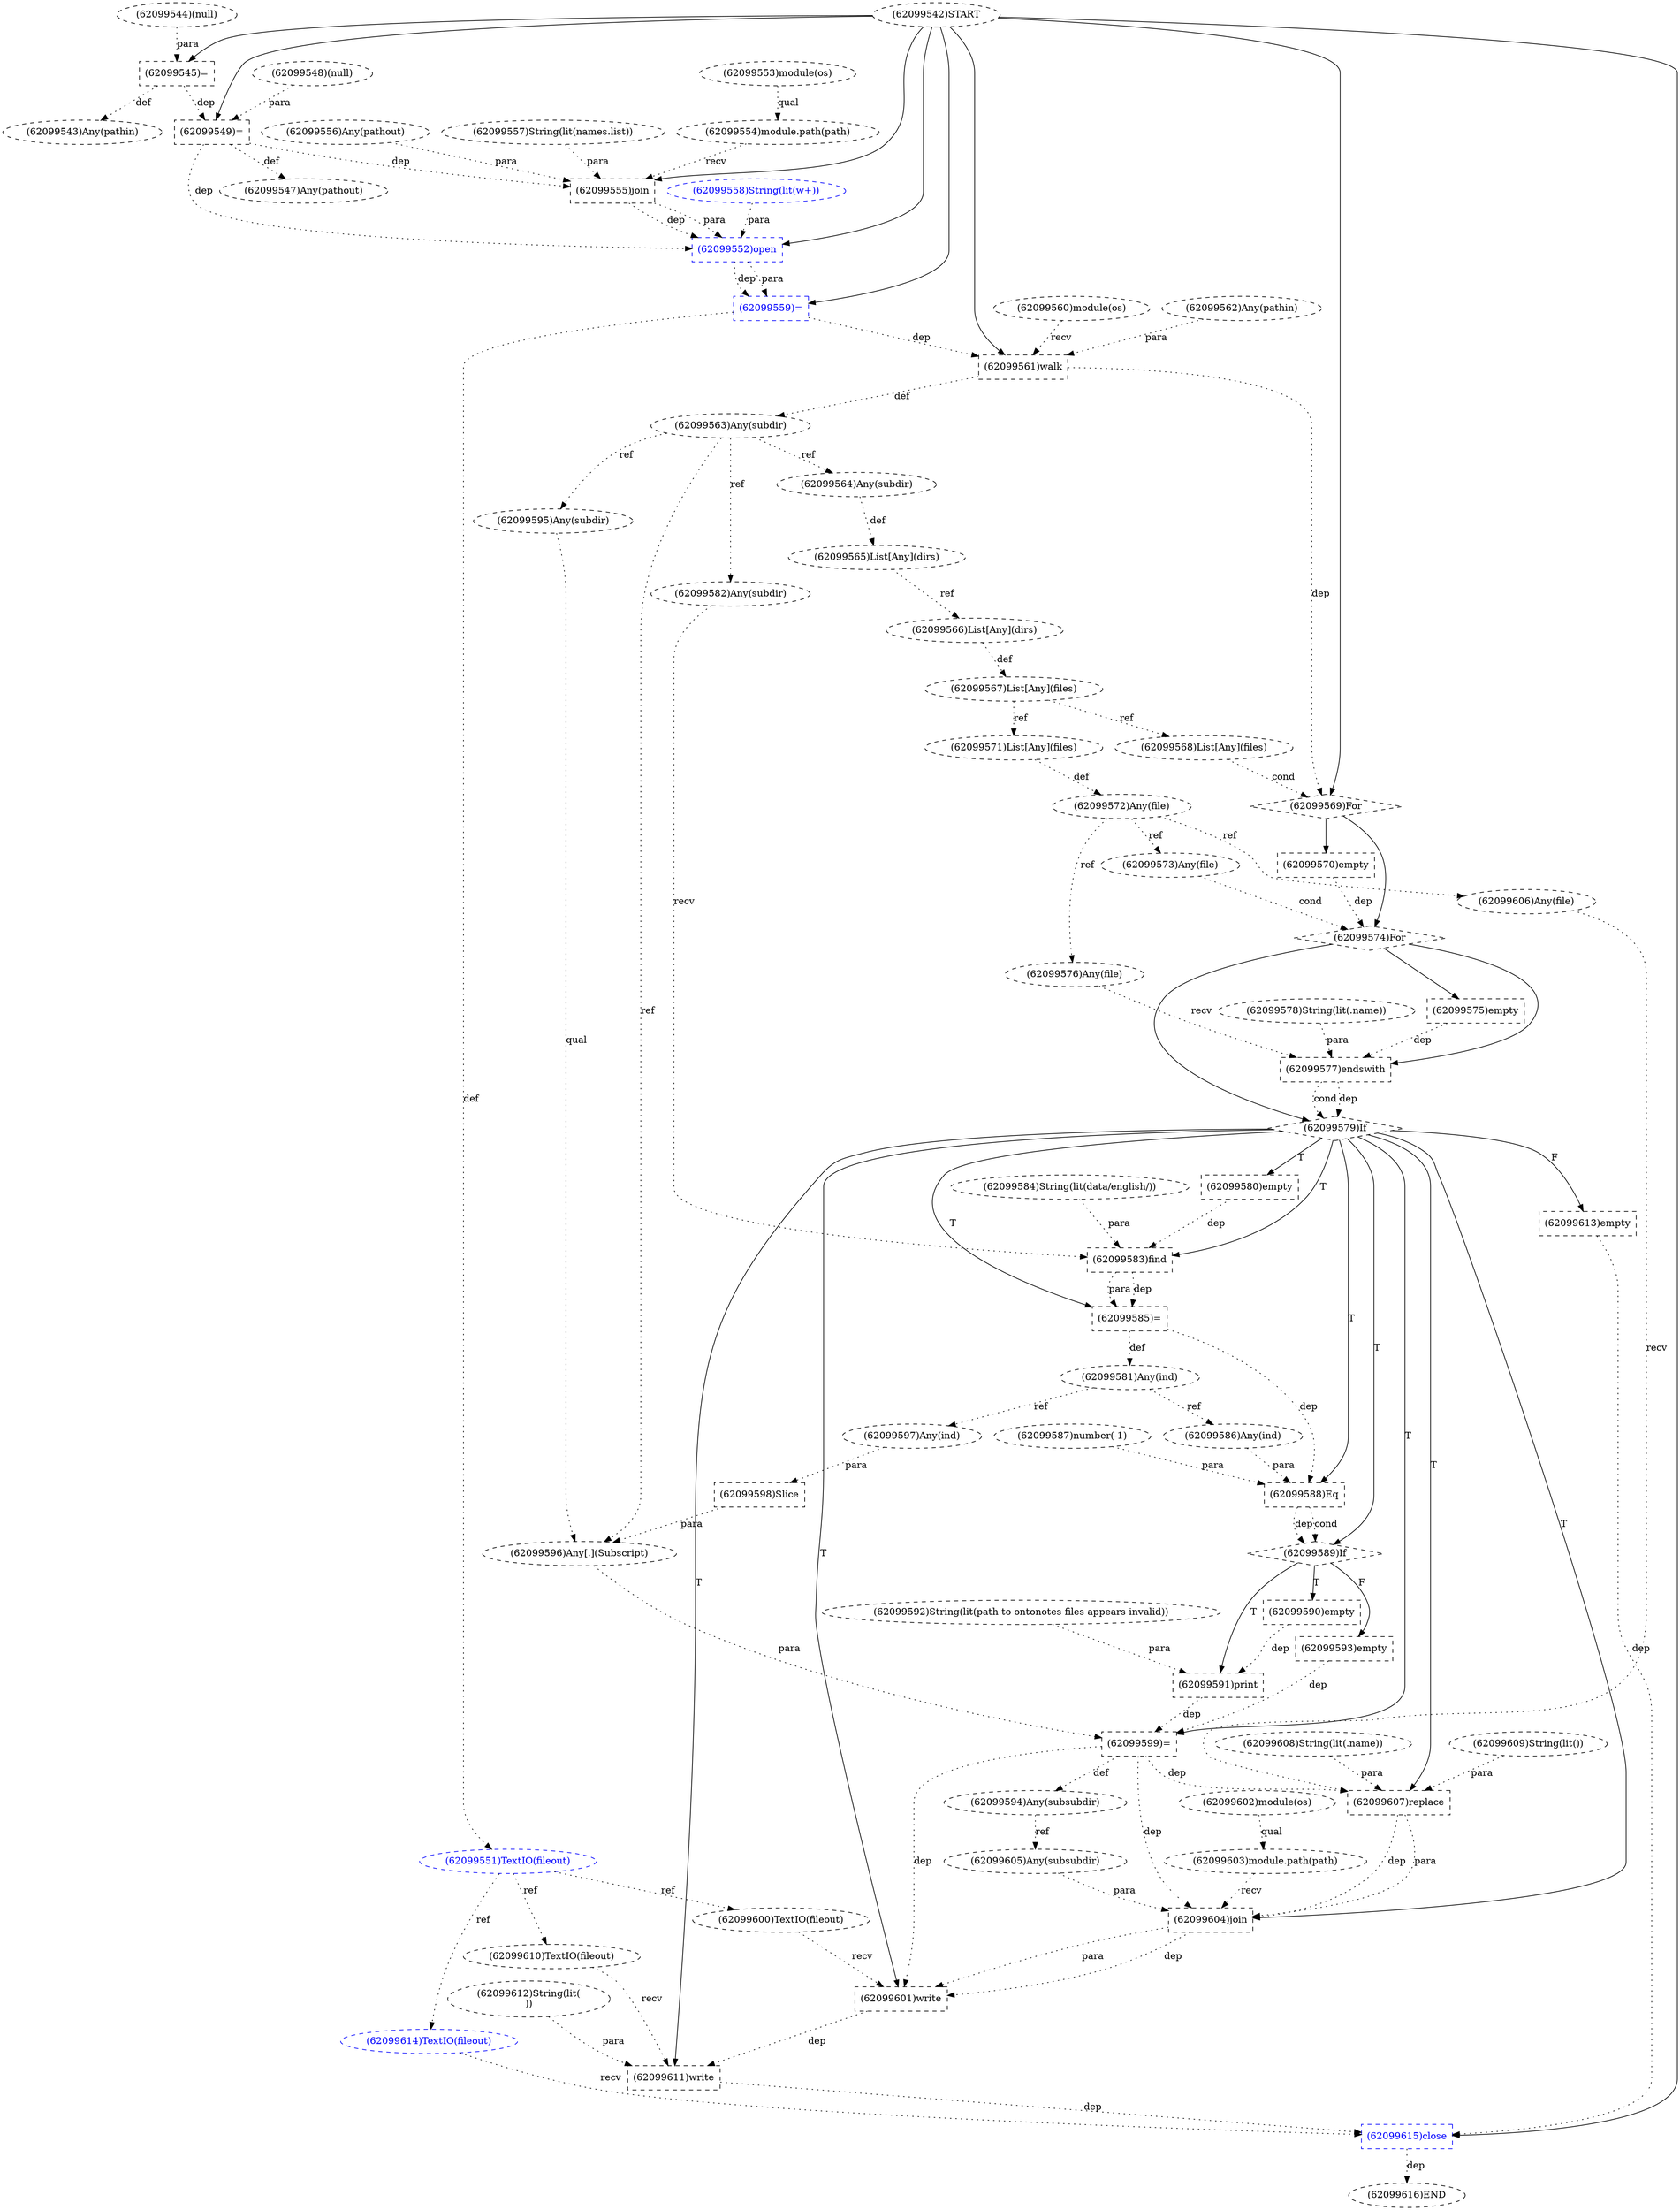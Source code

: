 digraph G {
1 [label="(62099562)Any(pathin)" shape=ellipse style=dashed]
2 [label="(62099610)TextIO(fileout)" shape=ellipse style=dashed]
3 [label="(62099600)TextIO(fileout)" shape=ellipse style=dashed]
4 [label="(62099616)END" style=dashed]
5 [label="(62099564)Any(subdir)" shape=ellipse style=dashed]
6 [label="(62099582)Any(subdir)" shape=ellipse style=dashed]
7 [label="(62099586)Any(ind)" shape=ellipse style=dashed]
8 [label="(62099606)Any(file)" shape=ellipse style=dashed]
9 [label="(62099584)String(lit(data/english/))" shape=ellipse style=dashed]
10 [label="(62099575)empty" shape=box style=dashed]
11 [label="(62099601)write" shape=box style=dashed]
12 [label="(62099552)open" shape=box style=dashed color=blue fontcolor=blue]
13 [label="(62099568)List[Any](files)" shape=ellipse style=dashed]
14 [label="(62099585)=" shape=box style=dashed]
15 [label="(62099607)replace" shape=box style=dashed]
16 [label="(62099613)empty" shape=box style=dashed]
17 [label="(62099542)START" style=dashed]
18 [label="(62099594)Any(subsubdir)" shape=ellipse style=dashed]
19 [label="(62099558)String(lit(w+))" shape=ellipse style=dashed color=blue fontcolor=blue]
20 [label="(62099563)Any(subdir)" shape=ellipse style=dashed]
21 [label="(62099571)List[Any](files)" shape=ellipse style=dashed]
22 [label="(62099615)close" shape=box style=dashed color=blue fontcolor=blue]
23 [label="(62099587)number(-1)" shape=ellipse style=dashed]
24 [label="(62099556)Any(pathout)" shape=ellipse style=dashed]
25 [label="(62099549)=" shape=box style=dashed]
26 [label="(62099566)List[Any](dirs)" shape=ellipse style=dashed]
27 [label="(62099567)List[Any](files)" shape=ellipse style=dashed]
28 [label="(62099578)String(lit(.name))" shape=ellipse style=dashed]
29 [label="(62099570)empty" shape=box style=dashed]
30 [label="(62099609)String(lit())" shape=ellipse style=dashed]
31 [label="(62099611)write" shape=box style=dashed]
32 [label="(62099604)join" shape=box style=dashed]
33 [label="(62099614)TextIO(fileout)" shape=ellipse style=dashed color=blue fontcolor=blue]
34 [label="(62099577)endswith" shape=box style=dashed]
35 [label="(62099543)Any(pathin)" shape=ellipse style=dashed]
36 [label="(62099551)TextIO(fileout)" shape=ellipse style=dashed color=blue fontcolor=blue]
37 [label="(62099595)Any(subdir)" shape=ellipse style=dashed]
38 [label="(62099581)Any(ind)" shape=ellipse style=dashed]
39 [label="(62099593)empty" shape=box style=dashed]
40 [label="(62099580)empty" shape=box style=dashed]
41 [label="(62099598)Slice" shape=box style=dashed]
42 [label="(62099588)Eq" shape=box style=dashed]
43 [label="(62099589)If" shape=diamond style=dashed]
44 [label="(62099603)module.path(path)" shape=ellipse style=dashed]
45 [label="(62099555)join" shape=box style=dashed]
46 [label="(62099590)empty" shape=box style=dashed]
47 [label="(62099605)Any(subsubdir)" shape=ellipse style=dashed]
48 [label="(62099545)=" shape=box style=dashed]
49 [label="(62099554)module.path(path)" shape=ellipse style=dashed]
50 [label="(62099602)module(os)" shape=ellipse style=dashed]
51 [label="(62099583)find" shape=box style=dashed]
52 [label="(62099561)walk" shape=box style=dashed]
53 [label="(62099597)Any(ind)" shape=ellipse style=dashed]
54 [label="(62099548)(null)" shape=ellipse style=dashed]
55 [label="(62099574)For" shape=diamond style=dashed]
56 [label="(62099557)String(lit(names.list))" shape=ellipse style=dashed]
57 [label="(62099559)=" shape=box style=dashed color=blue fontcolor=blue]
58 [label="(62099576)Any(file)" shape=ellipse style=dashed]
59 [label="(62099573)Any(file)" shape=ellipse style=dashed]
60 [label="(62099599)=" shape=box style=dashed]
61 [label="(62099608)String(lit(.name))" shape=ellipse style=dashed]
62 [label="(62099612)String(lit(
))" shape=ellipse style=dashed]
63 [label="(62099591)print" shape=box style=dashed]
64 [label="(62099569)For" shape=diamond style=dashed]
65 [label="(62099596)Any[.](Subscript)" shape=ellipse style=dashed]
66 [label="(62099592)String(lit(path to ontonotes files appears invalid))" shape=ellipse style=dashed]
67 [label="(62099544)(null)" shape=ellipse style=dashed]
68 [label="(62099547)Any(pathout)" shape=ellipse style=dashed]
69 [label="(62099560)module(os)" shape=ellipse style=dashed]
70 [label="(62099572)Any(file)" shape=ellipse style=dashed]
71 [label="(62099579)If" shape=diamond style=dashed]
72 [label="(62099553)module(os)" shape=ellipse style=dashed]
73 [label="(62099565)List[Any](dirs)" shape=ellipse style=dashed]
36 -> 2 [label="ref" style=dotted];
36 -> 3 [label="ref" style=dotted];
22 -> 4 [label="dep" style=dotted];
20 -> 5 [label="ref" style=dotted];
20 -> 6 [label="ref" style=dotted];
38 -> 7 [label="ref" style=dotted];
70 -> 8 [label="ref" style=dotted];
55 -> 10 [label="" style=solid];
71 -> 11 [label="T"];
3 -> 11 [label="recv" style=dotted];
32 -> 11 [label="dep" style=dotted];
32 -> 11 [label="para" style=dotted];
60 -> 11 [label="dep" style=dotted];
17 -> 12 [label="" style=solid];
45 -> 12 [label="dep" style=dotted];
45 -> 12 [label="para" style=dotted];
19 -> 12 [label="para" style=dotted];
25 -> 12 [label="dep" style=dotted];
27 -> 13 [label="ref" style=dotted];
71 -> 14 [label="T"];
51 -> 14 [label="dep" style=dotted];
51 -> 14 [label="para" style=dotted];
71 -> 15 [label="T"];
8 -> 15 [label="recv" style=dotted];
61 -> 15 [label="para" style=dotted];
30 -> 15 [label="para" style=dotted];
60 -> 15 [label="dep" style=dotted];
71 -> 16 [label="F"];
60 -> 18 [label="def" style=dotted];
52 -> 20 [label="def" style=dotted];
27 -> 21 [label="ref" style=dotted];
17 -> 22 [label="" style=solid];
33 -> 22 [label="recv" style=dotted];
31 -> 22 [label="dep" style=dotted];
16 -> 22 [label="dep" style=dotted];
17 -> 25 [label="" style=solid];
54 -> 25 [label="para" style=dotted];
48 -> 25 [label="dep" style=dotted];
73 -> 26 [label="ref" style=dotted];
26 -> 27 [label="def" style=dotted];
64 -> 29 [label="" style=solid];
71 -> 31 [label="T"];
2 -> 31 [label="recv" style=dotted];
62 -> 31 [label="para" style=dotted];
11 -> 31 [label="dep" style=dotted];
71 -> 32 [label="T"];
44 -> 32 [label="recv" style=dotted];
47 -> 32 [label="para" style=dotted];
15 -> 32 [label="dep" style=dotted];
15 -> 32 [label="para" style=dotted];
60 -> 32 [label="dep" style=dotted];
36 -> 33 [label="ref" style=dotted];
55 -> 34 [label="" style=solid];
58 -> 34 [label="recv" style=dotted];
28 -> 34 [label="para" style=dotted];
10 -> 34 [label="dep" style=dotted];
48 -> 35 [label="def" style=dotted];
57 -> 36 [label="def" style=dotted];
20 -> 37 [label="ref" style=dotted];
14 -> 38 [label="def" style=dotted];
43 -> 39 [label="F"];
71 -> 40 [label="T"];
53 -> 41 [label="para" style=dotted];
71 -> 42 [label="T"];
7 -> 42 [label="para" style=dotted];
23 -> 42 [label="para" style=dotted];
14 -> 42 [label="dep" style=dotted];
71 -> 43 [label="T"];
42 -> 43 [label="dep" style=dotted];
42 -> 43 [label="cond" style=dotted];
50 -> 44 [label="qual" style=dotted];
17 -> 45 [label="" style=solid];
49 -> 45 [label="recv" style=dotted];
24 -> 45 [label="para" style=dotted];
56 -> 45 [label="para" style=dotted];
25 -> 45 [label="dep" style=dotted];
43 -> 46 [label="T"];
18 -> 47 [label="ref" style=dotted];
17 -> 48 [label="" style=solid];
67 -> 48 [label="para" style=dotted];
72 -> 49 [label="qual" style=dotted];
71 -> 51 [label="T"];
6 -> 51 [label="recv" style=dotted];
9 -> 51 [label="para" style=dotted];
40 -> 51 [label="dep" style=dotted];
17 -> 52 [label="" style=solid];
69 -> 52 [label="recv" style=dotted];
1 -> 52 [label="para" style=dotted];
57 -> 52 [label="dep" style=dotted];
38 -> 53 [label="ref" style=dotted];
64 -> 55 [label="" style=solid];
59 -> 55 [label="cond" style=dotted];
29 -> 55 [label="dep" style=dotted];
17 -> 57 [label="" style=solid];
12 -> 57 [label="dep" style=dotted];
12 -> 57 [label="para" style=dotted];
70 -> 58 [label="ref" style=dotted];
70 -> 59 [label="ref" style=dotted];
71 -> 60 [label="T"];
65 -> 60 [label="para" style=dotted];
39 -> 60 [label="dep" style=dotted];
63 -> 60 [label="dep" style=dotted];
43 -> 63 [label="T"];
66 -> 63 [label="para" style=dotted];
46 -> 63 [label="dep" style=dotted];
17 -> 64 [label="" style=solid];
52 -> 64 [label="dep" style=dotted];
13 -> 64 [label="cond" style=dotted];
37 -> 65 [label="qual" style=dotted];
41 -> 65 [label="para" style=dotted];
20 -> 65 [label="ref" style=dotted];
25 -> 68 [label="def" style=dotted];
21 -> 70 [label="def" style=dotted];
55 -> 71 [label="" style=solid];
34 -> 71 [label="dep" style=dotted];
34 -> 71 [label="cond" style=dotted];
5 -> 73 [label="def" style=dotted];
}